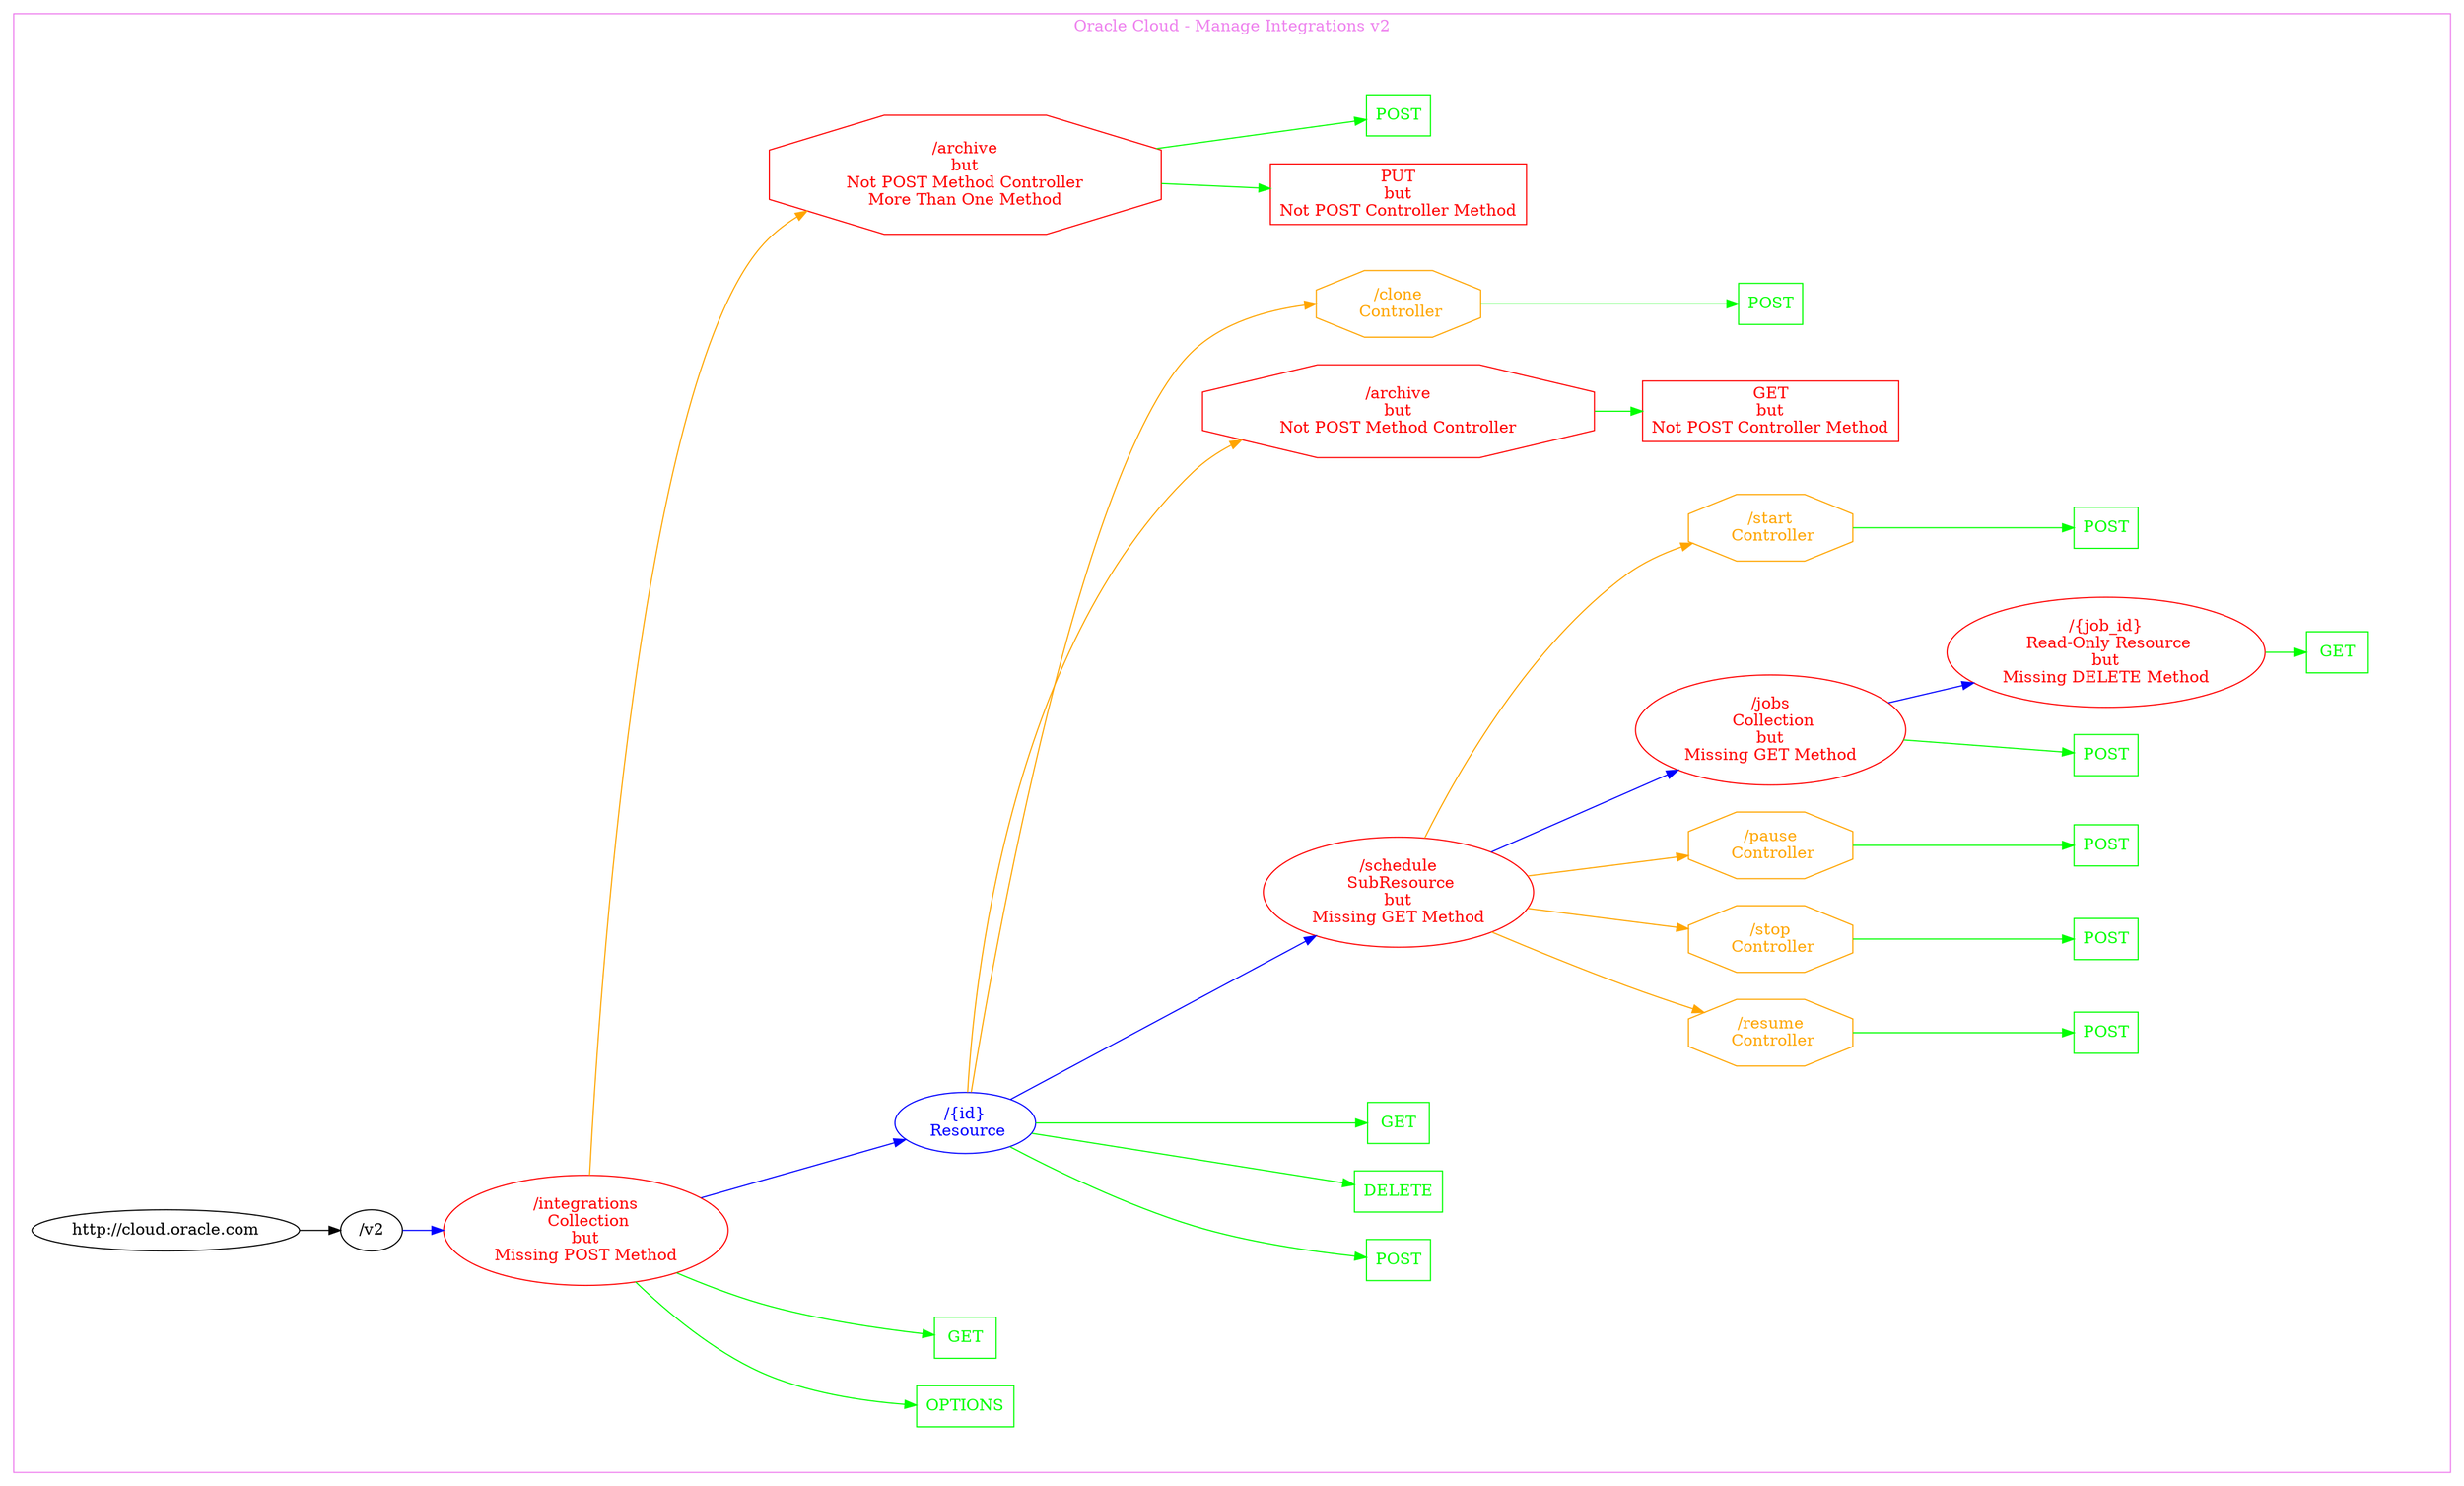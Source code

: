digraph Cloud_Computing_REST_API {
rankdir="LR";
subgraph cluster_0 {
label="Oracle Cloud - Manage Integrations v2"
color=violet
fontcolor=violet
subgraph cluster_1 {
label=""
color=white
fontcolor=white
node1 [label="http://cloud.oracle.com", shape="ellipse", color="black", fontcolor="black"]
node1 -> node2 [color="black", fontcolor="black"]
subgraph cluster_2 {
label=""
color=white
fontcolor=white
node2 [label="/v2", shape="ellipse", color="black", fontcolor="black"]
node2 -> node3 [color="blue", fontcolor="blue"]
subgraph cluster_3 {
label=""
color=white
fontcolor=white
node3 [label="/integrations\n Collection\nbut\nMissing POST Method", shape="ellipse", color="red", fontcolor="red"]
node3 -> node4 [color="green", fontcolor="green"]
subgraph cluster_4 {
label=""
color=white
fontcolor=white
node4 [label="OPTIONS", shape="box", color="green", fontcolor="green"]
}
node3 -> node5 [color="green", fontcolor="green"]
subgraph cluster_5 {
label=""
color=white
fontcolor=white
node5 [label="GET", shape="box", color="green", fontcolor="green"]
}
node3 -> node6 [color="blue", fontcolor="blue"]
subgraph cluster_6 {
label=""
color=white
fontcolor=white
node6 [label="/{id}\n Resource", shape="ellipse", color="blue", fontcolor="blue"]
node6 -> node7 [color="green", fontcolor="green"]
subgraph cluster_7 {
label=""
color=white
fontcolor=white
node7 [label="POST", shape="box", color="green", fontcolor="green"]
}
node6 -> node8 [color="green", fontcolor="green"]
subgraph cluster_8 {
label=""
color=white
fontcolor=white
node8 [label="DELETE", shape="box", color="green", fontcolor="green"]
}
node6 -> node9 [color="green", fontcolor="green"]
subgraph cluster_9 {
label=""
color=white
fontcolor=white
node9 [label="GET", shape="box", color="green", fontcolor="green"]
}
node6 -> node10 [color="blue", fontcolor="blue"]
subgraph cluster_10 {
label=""
color=white
fontcolor=white
node10 [label="/schedule\n SubResource\nbut\nMissing GET Method", shape="ellipse", color="red", fontcolor="red"]
node10 -> node11 [color="orange", fontcolor="orange"]
subgraph cluster_11 {
label=""
color=white
fontcolor=white
node11 [label="/resume\n Controller", shape="octagon", color="orange", fontcolor="orange"]
node11 -> node12 [color="green", fontcolor="green"]
subgraph cluster_12 {
label=""
color=white
fontcolor=white
node12 [label="POST", shape="box", color="green", fontcolor="green"]
}
}
node10 -> node13 [color="orange", fontcolor="orange"]
subgraph cluster_13 {
label=""
color=white
fontcolor=white
node13 [label="/stop\n Controller", shape="octagon", color="orange", fontcolor="orange"]
node13 -> node14 [color="green", fontcolor="green"]
subgraph cluster_14 {
label=""
color=white
fontcolor=white
node14 [label="POST", shape="box", color="green", fontcolor="green"]
}
}
node10 -> node15 [color="orange", fontcolor="orange"]
subgraph cluster_15 {
label=""
color=white
fontcolor=white
node15 [label="/pause\n Controller", shape="octagon", color="orange", fontcolor="orange"]
node15 -> node16 [color="green", fontcolor="green"]
subgraph cluster_16 {
label=""
color=white
fontcolor=white
node16 [label="POST", shape="box", color="green", fontcolor="green"]
}
}
node10 -> node17 [color="blue", fontcolor="blue"]
subgraph cluster_17 {
label=""
color=white
fontcolor=white
node17 [label="/jobs\n Collection\nbut\nMissing GET Method", shape="ellipse", color="red", fontcolor="red"]
node17 -> node18 [color="green", fontcolor="green"]
subgraph cluster_18 {
label=""
color=white
fontcolor=white
node18 [label="POST", shape="box", color="green", fontcolor="green"]
}
node17 -> node19 [color="blue", fontcolor="blue"]
subgraph cluster_19 {
label=""
color=white
fontcolor=white
node19 [label="/{job_id}\n Read-Only Resource\nbut\nMissing DELETE Method", shape="ellipse", color="red", fontcolor="red"]
node19 -> node20 [color="green", fontcolor="green"]
subgraph cluster_20 {
label=""
color=white
fontcolor=white
node20 [label="GET", shape="box", color="green", fontcolor="green"]
}
}
}
node10 -> node21 [color="orange", fontcolor="orange"]
subgraph cluster_21 {
label=""
color=white
fontcolor=white
node21 [label="/start\n Controller", shape="octagon", color="orange", fontcolor="orange"]
node21 -> node22 [color="green", fontcolor="green"]
subgraph cluster_22 {
label=""
color=white
fontcolor=white
node22 [label="POST", shape="box", color="green", fontcolor="green"]
}
}
}
node6 -> node23 [color="orange", fontcolor="orange"]
subgraph cluster_23 {
label=""
color=white
fontcolor=white
node23 [label="/archive\nbut\nNot POST Method Controller", shape="octagon", color="red", fontcolor="red"]
node23 -> node24 [color="green", fontcolor="green"]
subgraph cluster_24 {
label=""
color=white
fontcolor=white
node24 [label="GET\nbut\nNot POST Controller Method", shape="box", color="red", fontcolor="red"]
}
}
node6 -> node25 [color="orange", fontcolor="orange"]
subgraph cluster_25 {
label=""
color=white
fontcolor=white
node25 [label="/clone\n Controller", shape="octagon", color="orange", fontcolor="orange"]
node25 -> node26 [color="green", fontcolor="green"]
subgraph cluster_26 {
label=""
color=white
fontcolor=white
node26 [label="POST", shape="box", color="green", fontcolor="green"]
}
}
}
node3 -> node27 [color="orange", fontcolor="orange"]
subgraph cluster_27 {
label=""
color=white
fontcolor=white
node27 [label="/archive\nbut\nNot POST Method Controller\nMore Than One Method", shape="octagon", color="red", fontcolor="red"]
node27 -> node28 [color="green", fontcolor="green"]
subgraph cluster_28 {
label=""
color=white
fontcolor=white
node28 [label="PUT\nbut\nNot POST Controller Method", shape="box", color="red", fontcolor="red"]
}
node27 -> node29 [color="green", fontcolor="green"]
subgraph cluster_29 {
label=""
color=white
fontcolor=white
node29 [label="POST", shape="box", color="green", fontcolor="green"]
}
}
}
}
}
}
}
